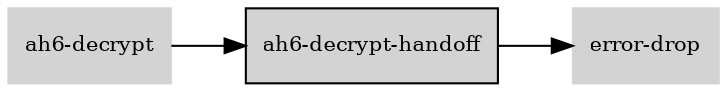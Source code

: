 digraph "ah6_decrypt_handoff_subgraph" {
  rankdir=LR;
  node [shape=box, style=filled, fontsize=10, color=lightgray, fontcolor=black, fillcolor=lightgray];
  "ah6-decrypt-handoff" [color=black, fontcolor=black, fillcolor=lightgray];
  edge [fontsize=8];
  "ah6-decrypt-handoff" -> "error-drop";
  "ah6-decrypt" -> "ah6-decrypt-handoff";
}
